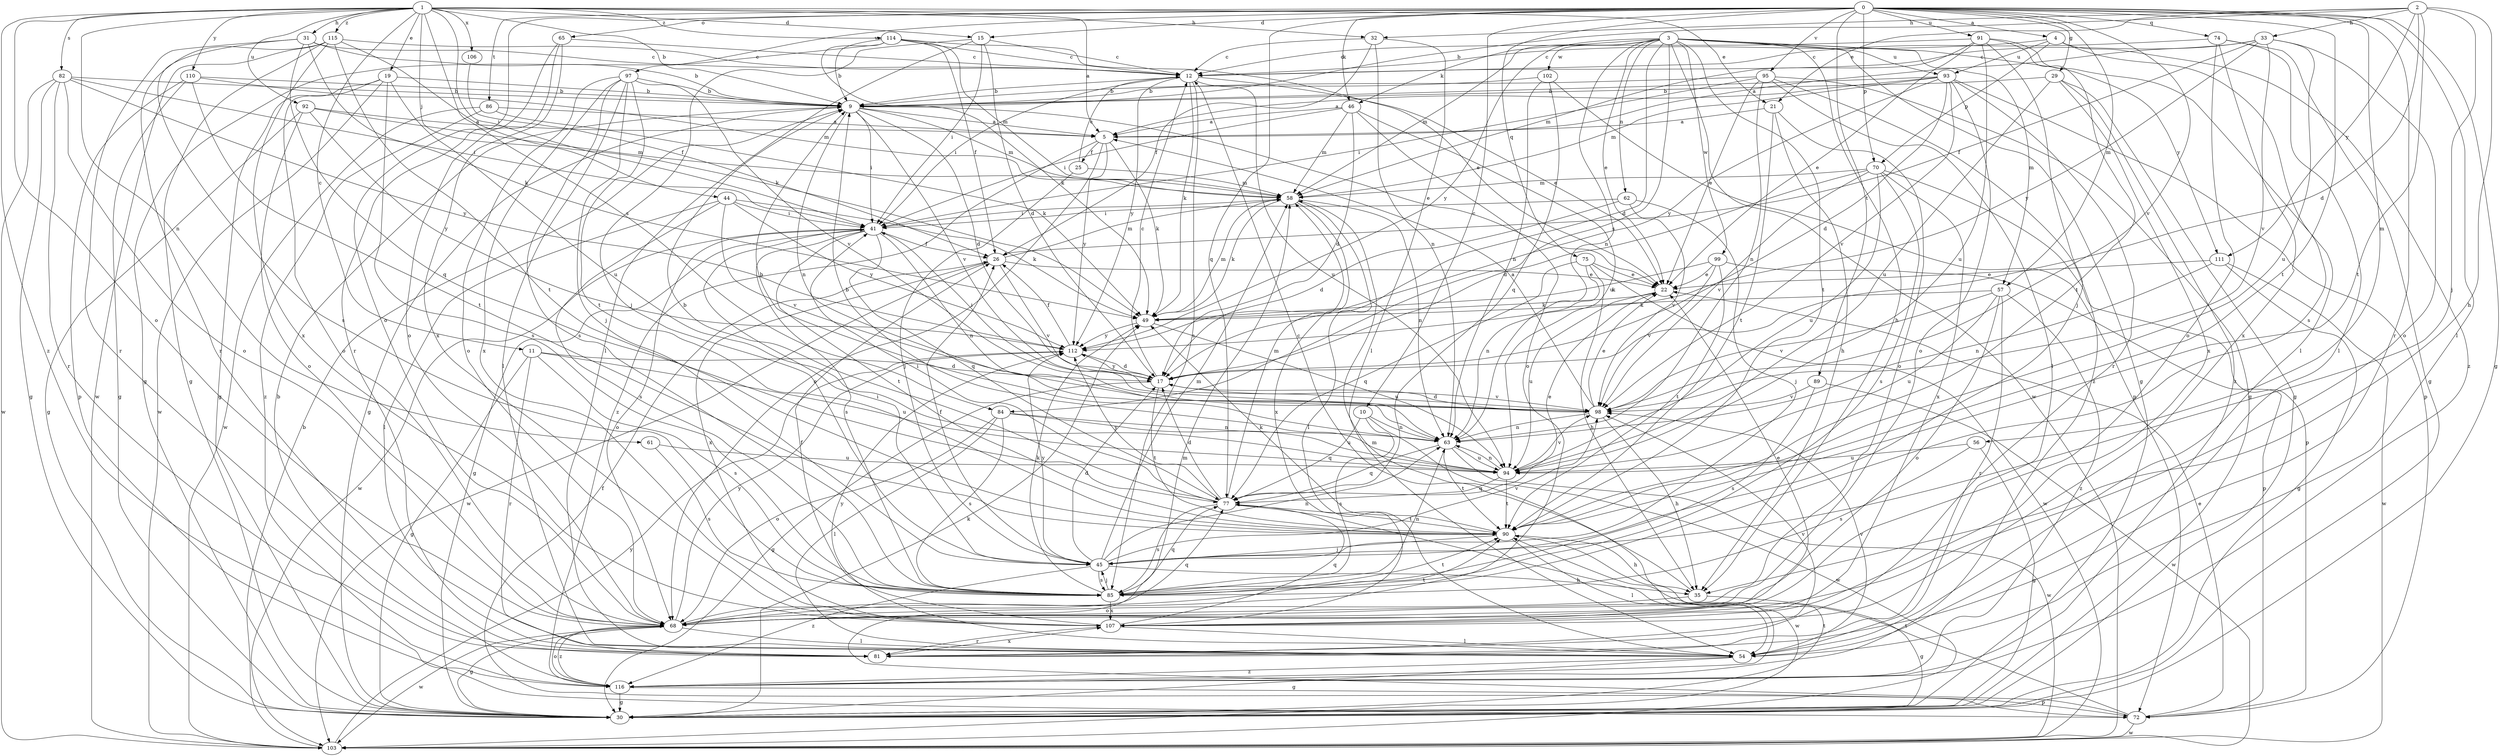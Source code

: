 strict digraph  {
0;
1;
2;
3;
4;
5;
9;
10;
11;
12;
15;
17;
19;
21;
22;
25;
26;
29;
30;
31;
32;
33;
35;
41;
44;
45;
46;
49;
54;
56;
57;
58;
61;
62;
63;
65;
68;
70;
72;
74;
75;
77;
81;
82;
84;
85;
86;
89;
90;
91;
92;
93;
94;
95;
97;
98;
99;
102;
103;
106;
107;
110;
111;
112;
114;
115;
116;
0 -> 4  [label=a];
0 -> 10  [label=c];
0 -> 15  [label=d];
0 -> 29  [label=g];
0 -> 30  [label=g];
0 -> 46  [label=k];
0 -> 54  [label=l];
0 -> 56  [label=m];
0 -> 57  [label=m];
0 -> 65  [label=o];
0 -> 68  [label=o];
0 -> 70  [label=p];
0 -> 74  [label=q];
0 -> 75  [label=q];
0 -> 77  [label=q];
0 -> 81  [label=r];
0 -> 86  [label=t];
0 -> 89  [label=t];
0 -> 90  [label=t];
0 -> 91  [label=u];
0 -> 95  [label=v];
0 -> 97  [label=v];
0 -> 98  [label=v];
1 -> 5  [label=a];
1 -> 9  [label=b];
1 -> 11  [label=c];
1 -> 15  [label=d];
1 -> 19  [label=e];
1 -> 21  [label=e];
1 -> 31  [label=h];
1 -> 32  [label=h];
1 -> 41  [label=i];
1 -> 44  [label=j];
1 -> 61  [label=n];
1 -> 68  [label=o];
1 -> 82  [label=s];
1 -> 84  [label=s];
1 -> 92  [label=u];
1 -> 106  [label=x];
1 -> 110  [label=y];
1 -> 114  [label=z];
1 -> 115  [label=z];
1 -> 116  [label=z];
2 -> 9  [label=b];
2 -> 17  [label=d];
2 -> 21  [label=e];
2 -> 32  [label=h];
2 -> 33  [label=h];
2 -> 35  [label=h];
2 -> 45  [label=j];
2 -> 90  [label=t];
2 -> 111  [label=y];
3 -> 17  [label=d];
3 -> 22  [label=e];
3 -> 30  [label=g];
3 -> 35  [label=h];
3 -> 46  [label=k];
3 -> 57  [label=m];
3 -> 58  [label=m];
3 -> 62  [label=n];
3 -> 63  [label=n];
3 -> 84  [label=s];
3 -> 90  [label=t];
3 -> 93  [label=u];
3 -> 99  [label=w];
3 -> 102  [label=w];
3 -> 103  [label=w];
3 -> 111  [label=y];
3 -> 112  [label=y];
4 -> 12  [label=c];
4 -> 70  [label=p];
4 -> 85  [label=s];
4 -> 93  [label=u];
4 -> 116  [label=z];
5 -> 25  [label=f];
5 -> 49  [label=k];
5 -> 68  [label=o];
5 -> 112  [label=y];
5 -> 116  [label=z];
9 -> 5  [label=a];
9 -> 17  [label=d];
9 -> 22  [label=e];
9 -> 30  [label=g];
9 -> 41  [label=i];
9 -> 58  [label=m];
9 -> 63  [label=n];
9 -> 98  [label=v];
10 -> 63  [label=n];
10 -> 77  [label=q];
10 -> 85  [label=s];
10 -> 103  [label=w];
11 -> 17  [label=d];
11 -> 30  [label=g];
11 -> 81  [label=r];
11 -> 85  [label=s];
11 -> 94  [label=u];
12 -> 9  [label=b];
12 -> 22  [label=e];
12 -> 41  [label=i];
12 -> 49  [label=k];
12 -> 85  [label=s];
12 -> 94  [label=u];
12 -> 112  [label=y];
15 -> 12  [label=c];
15 -> 17  [label=d];
15 -> 41  [label=i];
15 -> 45  [label=j];
15 -> 54  [label=l];
17 -> 12  [label=c];
17 -> 30  [label=g];
17 -> 41  [label=i];
17 -> 90  [label=t];
17 -> 98  [label=v];
17 -> 112  [label=y];
19 -> 9  [label=b];
19 -> 30  [label=g];
19 -> 68  [label=o];
19 -> 85  [label=s];
19 -> 94  [label=u];
19 -> 103  [label=w];
21 -> 5  [label=a];
21 -> 35  [label=h];
21 -> 68  [label=o];
21 -> 90  [label=t];
22 -> 49  [label=k];
22 -> 94  [label=u];
25 -> 12  [label=c];
25 -> 45  [label=j];
25 -> 58  [label=m];
26 -> 22  [label=e];
26 -> 58  [label=m];
26 -> 98  [label=v];
26 -> 103  [label=w];
26 -> 107  [label=x];
29 -> 9  [label=b];
29 -> 30  [label=g];
29 -> 94  [label=u];
29 -> 107  [label=x];
29 -> 116  [label=z];
30 -> 49  [label=k];
30 -> 90  [label=t];
31 -> 9  [label=b];
31 -> 12  [label=c];
31 -> 49  [label=k];
31 -> 77  [label=q];
31 -> 81  [label=r];
31 -> 85  [label=s];
32 -> 12  [label=c];
32 -> 26  [label=f];
32 -> 54  [label=l];
32 -> 63  [label=n];
33 -> 5  [label=a];
33 -> 12  [label=c];
33 -> 26  [label=f];
33 -> 68  [label=o];
33 -> 94  [label=u];
33 -> 98  [label=v];
33 -> 112  [label=y];
35 -> 12  [label=c];
35 -> 30  [label=g];
35 -> 68  [label=o];
41 -> 26  [label=f];
41 -> 30  [label=g];
41 -> 63  [label=n];
41 -> 68  [label=o];
41 -> 77  [label=q];
41 -> 85  [label=s];
41 -> 90  [label=t];
41 -> 103  [label=w];
44 -> 41  [label=i];
44 -> 49  [label=k];
44 -> 54  [label=l];
44 -> 85  [label=s];
44 -> 98  [label=v];
44 -> 112  [label=y];
45 -> 17  [label=d];
45 -> 26  [label=f];
45 -> 35  [label=h];
45 -> 41  [label=i];
45 -> 58  [label=m];
45 -> 63  [label=n];
45 -> 85  [label=s];
45 -> 98  [label=v];
45 -> 112  [label=y];
45 -> 116  [label=z];
46 -> 5  [label=a];
46 -> 17  [label=d];
46 -> 41  [label=i];
46 -> 58  [label=m];
46 -> 68  [label=o];
46 -> 94  [label=u];
49 -> 58  [label=m];
49 -> 94  [label=u];
49 -> 112  [label=y];
54 -> 30  [label=g];
54 -> 98  [label=v];
54 -> 112  [label=y];
54 -> 116  [label=z];
56 -> 30  [label=g];
56 -> 85  [label=s];
56 -> 94  [label=u];
57 -> 49  [label=k];
57 -> 68  [label=o];
57 -> 81  [label=r];
57 -> 94  [label=u];
57 -> 98  [label=v];
57 -> 116  [label=z];
58 -> 41  [label=i];
58 -> 49  [label=k];
58 -> 54  [label=l];
58 -> 63  [label=n];
58 -> 107  [label=x];
61 -> 85  [label=s];
61 -> 94  [label=u];
62 -> 17  [label=d];
62 -> 41  [label=i];
62 -> 45  [label=j];
62 -> 98  [label=v];
63 -> 9  [label=b];
63 -> 77  [label=q];
63 -> 90  [label=t];
63 -> 94  [label=u];
63 -> 103  [label=w];
65 -> 12  [label=c];
65 -> 68  [label=o];
65 -> 81  [label=r];
65 -> 107  [label=x];
68 -> 30  [label=g];
68 -> 54  [label=l];
68 -> 77  [label=q];
68 -> 90  [label=t];
68 -> 103  [label=w];
68 -> 112  [label=y];
68 -> 116  [label=z];
70 -> 17  [label=d];
70 -> 58  [label=m];
70 -> 72  [label=p];
70 -> 85  [label=s];
70 -> 94  [label=u];
70 -> 98  [label=v];
70 -> 107  [label=x];
72 -> 22  [label=e];
72 -> 26  [label=f];
72 -> 58  [label=m];
72 -> 90  [label=t];
72 -> 103  [label=w];
74 -> 12  [label=c];
74 -> 30  [label=g];
74 -> 54  [label=l];
74 -> 68  [label=o];
74 -> 107  [label=x];
75 -> 22  [label=e];
75 -> 35  [label=h];
75 -> 63  [label=n];
75 -> 77  [label=q];
75 -> 103  [label=w];
77 -> 9  [label=b];
77 -> 17  [label=d];
77 -> 22  [label=e];
77 -> 41  [label=i];
77 -> 58  [label=m];
77 -> 85  [label=s];
77 -> 90  [label=t];
77 -> 103  [label=w];
77 -> 112  [label=y];
81 -> 98  [label=v];
81 -> 107  [label=x];
82 -> 9  [label=b];
82 -> 30  [label=g];
82 -> 41  [label=i];
82 -> 68  [label=o];
82 -> 81  [label=r];
82 -> 103  [label=w];
82 -> 112  [label=y];
84 -> 54  [label=l];
84 -> 63  [label=n];
84 -> 68  [label=o];
84 -> 85  [label=s];
84 -> 94  [label=u];
85 -> 45  [label=j];
85 -> 49  [label=k];
85 -> 63  [label=n];
85 -> 77  [label=q];
85 -> 90  [label=t];
85 -> 107  [label=x];
86 -> 5  [label=a];
86 -> 49  [label=k];
86 -> 103  [label=w];
86 -> 116  [label=z];
89 -> 85  [label=s];
89 -> 98  [label=v];
89 -> 103  [label=w];
90 -> 35  [label=h];
90 -> 45  [label=j];
90 -> 49  [label=k];
90 -> 54  [label=l];
91 -> 12  [label=c];
91 -> 22  [label=e];
91 -> 45  [label=j];
91 -> 54  [label=l];
91 -> 58  [label=m];
91 -> 90  [label=t];
91 -> 94  [label=u];
92 -> 5  [label=a];
92 -> 30  [label=g];
92 -> 58  [label=m];
92 -> 68  [label=o];
92 -> 112  [label=y];
93 -> 5  [label=a];
93 -> 9  [label=b];
93 -> 17  [label=d];
93 -> 58  [label=m];
93 -> 68  [label=o];
93 -> 72  [label=p];
93 -> 81  [label=r];
93 -> 98  [label=v];
93 -> 112  [label=y];
94 -> 9  [label=b];
94 -> 63  [label=n];
94 -> 77  [label=q];
94 -> 90  [label=t];
94 -> 98  [label=v];
95 -> 9  [label=b];
95 -> 22  [label=e];
95 -> 30  [label=g];
95 -> 41  [label=i];
95 -> 54  [label=l];
95 -> 63  [label=n];
95 -> 116  [label=z];
97 -> 9  [label=b];
97 -> 45  [label=j];
97 -> 54  [label=l];
97 -> 68  [label=o];
97 -> 85  [label=s];
97 -> 90  [label=t];
97 -> 98  [label=v];
97 -> 107  [label=x];
98 -> 5  [label=a];
98 -> 17  [label=d];
98 -> 22  [label=e];
98 -> 35  [label=h];
98 -> 63  [label=n];
99 -> 22  [label=e];
99 -> 49  [label=k];
99 -> 72  [label=p];
99 -> 90  [label=t];
99 -> 98  [label=v];
102 -> 9  [label=b];
102 -> 63  [label=n];
102 -> 72  [label=p];
102 -> 77  [label=q];
103 -> 9  [label=b];
103 -> 112  [label=y];
106 -> 26  [label=f];
107 -> 22  [label=e];
107 -> 26  [label=f];
107 -> 54  [label=l];
107 -> 77  [label=q];
107 -> 81  [label=r];
110 -> 9  [label=b];
110 -> 30  [label=g];
110 -> 58  [label=m];
110 -> 72  [label=p];
110 -> 90  [label=t];
111 -> 22  [label=e];
111 -> 30  [label=g];
111 -> 63  [label=n];
111 -> 103  [label=w];
112 -> 17  [label=d];
112 -> 26  [label=f];
114 -> 9  [label=b];
114 -> 12  [label=c];
114 -> 22  [label=e];
114 -> 26  [label=f];
114 -> 30  [label=g];
114 -> 49  [label=k];
114 -> 58  [label=m];
115 -> 12  [label=c];
115 -> 30  [label=g];
115 -> 49  [label=k];
115 -> 81  [label=r];
115 -> 90  [label=t];
115 -> 103  [label=w];
115 -> 107  [label=x];
116 -> 9  [label=b];
116 -> 30  [label=g];
116 -> 58  [label=m];
116 -> 68  [label=o];
116 -> 72  [label=p];
}
